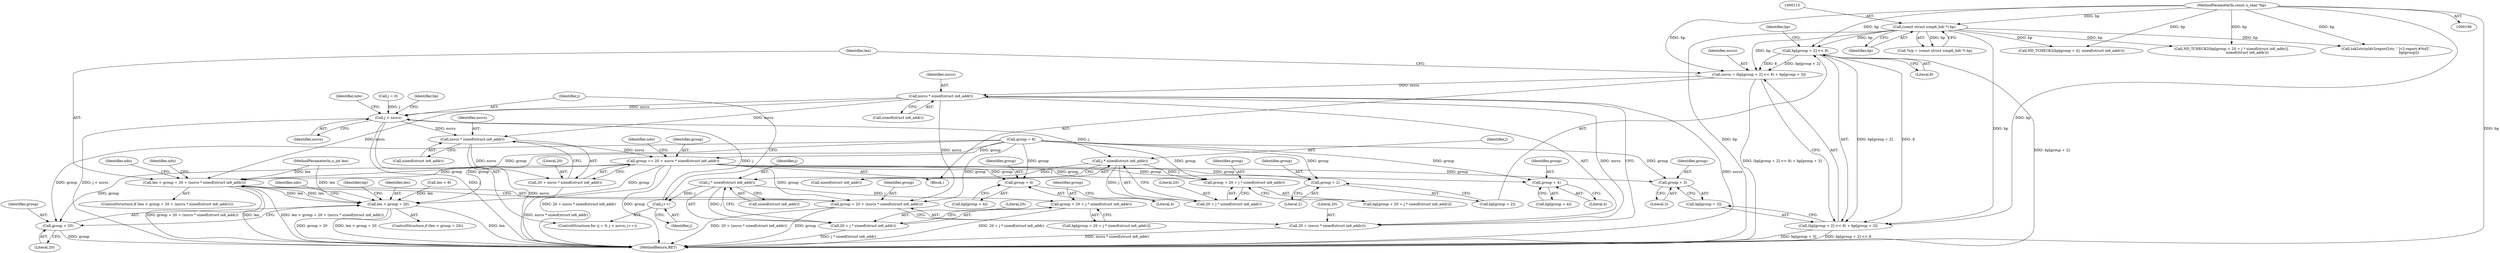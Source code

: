 digraph "0_tcpdump_d7505276842e85bfd067fa21cdb32b8a2dc3c5e4_4@pointer" {
"1000222" [label="(Call,bp[group + 2] << 8)"];
"1000114" [label="(Call,(const struct icmp6_hdr *) bp)"];
"1000108" [label="(MethodParameterIn,const u_char *bp)"];
"1000219" [label="(Call,nsrcs = (bp[group + 2] << 8) + bp[group + 3])"];
"1000241" [label="(Call,nsrcs * sizeof(struct in6_addr))"];
"1000235" [label="(Call,len < group + 20 + (nsrcs * sizeof(struct in6_addr)))"];
"1000176" [label="(Call,len < group + 20)"];
"1000237" [label="(Call,group + 20 + (nsrcs * sizeof(struct in6_addr)))"];
"1000239" [label="(Call,20 + (nsrcs * sizeof(struct in6_addr)))"];
"1000275" [label="(Call,j < nsrcs)"];
"1000288" [label="(Call,j * sizeof(struct in6_addr))"];
"1000284" [label="(Call,group + 20 + j * sizeof(struct in6_addr))"];
"1000286" [label="(Call,20 + j * sizeof(struct in6_addr))"];
"1000308" [label="(Call,j * sizeof(struct in6_addr))"];
"1000278" [label="(Call,j++)"];
"1000304" [label="(Call,group + 20 + j * sizeof(struct in6_addr))"];
"1000306" [label="(Call,20 + j * sizeof(struct in6_addr))"];
"1000320" [label="(Call,nsrcs * sizeof(struct in6_addr))"];
"1000316" [label="(Call,group += 20 + nsrcs * sizeof(struct in6_addr))"];
"1000178" [label="(Call,group + 20)"];
"1000190" [label="(Call,group + 4)"];
"1000205" [label="(Call,group + 4)"];
"1000225" [label="(Call,group + 2)"];
"1000231" [label="(Call,group + 3)"];
"1000318" [label="(Call,20 + nsrcs * sizeof(struct in6_addr))"];
"1000221" [label="(Call,(bp[group + 2] << 8) + bp[group + 3])"];
"1000203" [label="(Call,bp[group + 4])"];
"1000248" [label="(Identifier,ndo)"];
"1000232" [label="(Identifier,group)"];
"1000192" [label="(Literal,4)"];
"1000213" [label="(Call,tok2str(mldv2report2str, \" [v2-report-#%d]\",\n                                         bp[group]))"];
"1000243" [label="(Call,sizeof(struct in6_addr))"];
"1000309" [label="(Identifier,j)"];
"1000282" [label="(Call,bp[group + 20 + j * sizeof(struct in6_addr)])"];
"1000271" [label="(ControlStructure,for (j = 0; j < nsrcs; j++))"];
"1000276" [label="(Identifier,j)"];
"1000114" [label="(Call,(const struct icmp6_hdr *) bp)"];
"1000326" [label="(Identifier,ndo)"];
"1000284" [label="(Call,group + 20 + j * sizeof(struct in6_addr))"];
"1000176" [label="(Call,len < group + 20)"];
"1000223" [label="(Call,bp[group + 2])"];
"1000206" [label="(Identifier,group)"];
"1000108" [label="(MethodParameterIn,const u_char *bp)"];
"1000207" [label="(Literal,4)"];
"1000180" [label="(Literal,20)"];
"1000225" [label="(Call,group + 2)"];
"1000235" [label="(Call,len < group + 20 + (nsrcs * sizeof(struct in6_addr)))"];
"1000277" [label="(Identifier,nsrcs)"];
"1000287" [label="(Literal,20)"];
"1000305" [label="(Identifier,group)"];
"1000237" [label="(Call,group + 20 + (nsrcs * sizeof(struct in6_addr)))"];
"1000221" [label="(Call,(bp[group + 2] << 8) + bp[group + 3])"];
"1000279" [label="(Identifier,j)"];
"1000179" [label="(Identifier,group)"];
"1000230" [label="(Identifier,bp)"];
"1000177" [label="(Identifier,len)"];
"1000310" [label="(Call,sizeof(struct in6_addr))"];
"1000307" [label="(Literal,20)"];
"1000220" [label="(Identifier,nsrcs)"];
"1000289" [label="(Identifier,j)"];
"1000320" [label="(Call,nsrcs * sizeof(struct in6_addr))"];
"1000302" [label="(Call,bp[group + 20 + j * sizeof(struct in6_addr)])"];
"1000226" [label="(Identifier,group)"];
"1000290" [label="(Call,sizeof(struct in6_addr))"];
"1000236" [label="(Identifier,len)"];
"1000286" [label="(Call,20 + j * sizeof(struct in6_addr))"];
"1000109" [label="(MethodParameterIn,u_int len)"];
"1000174" [label="(Block,)"];
"1000239" [label="(Call,20 + (nsrcs * sizeof(struct in6_addr)))"];
"1000191" [label="(Identifier,group)"];
"1000123" [label="(Call,len < 8)"];
"1000219" [label="(Call,nsrcs = (bp[group + 2] << 8) + bp[group + 3])"];
"1000316" [label="(Call,group += 20 + nsrcs * sizeof(struct in6_addr))"];
"1000175" [label="(ControlStructure,if (len < group + 20))"];
"1000116" [label="(Identifier,bp)"];
"1000285" [label="(Identifier,group)"];
"1000229" [label="(Call,bp[group + 3])"];
"1000222" [label="(Call,bp[group + 2] << 8)"];
"1000184" [label="(Identifier,ndo)"];
"1000256" [label="(Identifier,ndo)"];
"1000231" [label="(Call,group + 3)"];
"1000234" [label="(ControlStructure,if (len < group + 20 + (nsrcs * sizeof(struct in6_addr))))"];
"1000306" [label="(Call,20 + j * sizeof(struct in6_addr))"];
"1000317" [label="(Identifier,group)"];
"1000321" [label="(Identifier,nsrcs)"];
"1000238" [label="(Identifier,group)"];
"1000275" [label="(Call,j < nsrcs)"];
"1000283" [label="(Identifier,bp)"];
"1000178" [label="(Call,group + 20)"];
"1000190" [label="(Call,group + 4)"];
"1000205" [label="(Call,group + 4)"];
"1000278" [label="(Call,j++)"];
"1000233" [label="(Literal,3)"];
"1000318" [label="(Call,20 + nsrcs * sizeof(struct in6_addr))"];
"1000319" [label="(Literal,20)"];
"1000314" [label="(Identifier,ndo)"];
"1000240" [label="(Literal,20)"];
"1000162" [label="(Call,group = 8)"];
"1000322" [label="(Call,sizeof(struct in6_addr))"];
"1000242" [label="(Identifier,nsrcs)"];
"1000189" [label="(Identifier,bp)"];
"1000241" [label="(Call,nsrcs * sizeof(struct in6_addr))"];
"1000227" [label="(Literal,2)"];
"1000337" [label="(MethodReturn,RET)"];
"1000112" [label="(Call,*icp = (const struct icmp6_hdr *) bp)"];
"1000228" [label="(Literal,8)"];
"1000288" [label="(Call,j * sizeof(struct in6_addr))"];
"1000308" [label="(Call,j * sizeof(struct in6_addr))"];
"1000304" [label="(Call,group + 20 + j * sizeof(struct in6_addr))"];
"1000188" [label="(Call,bp[group + 4])"];
"1000272" [label="(Call,j = 0)"];
"1000187" [label="(Call,ND_TCHECK2(bp[group + 4], sizeof(struct in6_addr)))"];
"1000281" [label="(Call,ND_TCHECK2(bp[group + 20 + j * sizeof(struct in6_addr)],\n                            sizeof(struct in6_addr)))"];
"1000222" -> "1000221"  [label="AST: "];
"1000222" -> "1000228"  [label="CFG: "];
"1000223" -> "1000222"  [label="AST: "];
"1000228" -> "1000222"  [label="AST: "];
"1000230" -> "1000222"  [label="CFG: "];
"1000222" -> "1000337"  [label="DDG: bp[group + 2]"];
"1000222" -> "1000219"  [label="DDG: bp[group + 2]"];
"1000222" -> "1000219"  [label="DDG: 8"];
"1000222" -> "1000221"  [label="DDG: bp[group + 2]"];
"1000222" -> "1000221"  [label="DDG: 8"];
"1000114" -> "1000222"  [label="DDG: bp"];
"1000108" -> "1000222"  [label="DDG: bp"];
"1000114" -> "1000112"  [label="AST: "];
"1000114" -> "1000116"  [label="CFG: "];
"1000115" -> "1000114"  [label="AST: "];
"1000116" -> "1000114"  [label="AST: "];
"1000112" -> "1000114"  [label="CFG: "];
"1000114" -> "1000337"  [label="DDG: bp"];
"1000114" -> "1000112"  [label="DDG: bp"];
"1000108" -> "1000114"  [label="DDG: bp"];
"1000114" -> "1000187"  [label="DDG: bp"];
"1000114" -> "1000213"  [label="DDG: bp"];
"1000114" -> "1000219"  [label="DDG: bp"];
"1000114" -> "1000221"  [label="DDG: bp"];
"1000114" -> "1000281"  [label="DDG: bp"];
"1000108" -> "1000106"  [label="AST: "];
"1000108" -> "1000337"  [label="DDG: bp"];
"1000108" -> "1000187"  [label="DDG: bp"];
"1000108" -> "1000213"  [label="DDG: bp"];
"1000108" -> "1000219"  [label="DDG: bp"];
"1000108" -> "1000221"  [label="DDG: bp"];
"1000108" -> "1000281"  [label="DDG: bp"];
"1000219" -> "1000174"  [label="AST: "];
"1000219" -> "1000221"  [label="CFG: "];
"1000220" -> "1000219"  [label="AST: "];
"1000221" -> "1000219"  [label="AST: "];
"1000236" -> "1000219"  [label="CFG: "];
"1000219" -> "1000337"  [label="DDG: (bp[group + 2] << 8) + bp[group + 3]"];
"1000219" -> "1000241"  [label="DDG: nsrcs"];
"1000241" -> "1000239"  [label="AST: "];
"1000241" -> "1000243"  [label="CFG: "];
"1000242" -> "1000241"  [label="AST: "];
"1000243" -> "1000241"  [label="AST: "];
"1000239" -> "1000241"  [label="CFG: "];
"1000241" -> "1000337"  [label="DDG: nsrcs"];
"1000241" -> "1000235"  [label="DDG: nsrcs"];
"1000241" -> "1000237"  [label="DDG: nsrcs"];
"1000241" -> "1000239"  [label="DDG: nsrcs"];
"1000241" -> "1000275"  [label="DDG: nsrcs"];
"1000241" -> "1000320"  [label="DDG: nsrcs"];
"1000235" -> "1000234"  [label="AST: "];
"1000235" -> "1000237"  [label="CFG: "];
"1000236" -> "1000235"  [label="AST: "];
"1000237" -> "1000235"  [label="AST: "];
"1000248" -> "1000235"  [label="CFG: "];
"1000256" -> "1000235"  [label="CFG: "];
"1000235" -> "1000337"  [label="DDG: group + 20 + (nsrcs * sizeof(struct in6_addr))"];
"1000235" -> "1000337"  [label="DDG: len"];
"1000235" -> "1000337"  [label="DDG: len < group + 20 + (nsrcs * sizeof(struct in6_addr))"];
"1000235" -> "1000176"  [label="DDG: len"];
"1000176" -> "1000235"  [label="DDG: len"];
"1000109" -> "1000235"  [label="DDG: len"];
"1000162" -> "1000235"  [label="DDG: group"];
"1000316" -> "1000235"  [label="DDG: group"];
"1000176" -> "1000175"  [label="AST: "];
"1000176" -> "1000178"  [label="CFG: "];
"1000177" -> "1000176"  [label="AST: "];
"1000178" -> "1000176"  [label="AST: "];
"1000184" -> "1000176"  [label="CFG: "];
"1000189" -> "1000176"  [label="CFG: "];
"1000176" -> "1000337"  [label="DDG: group + 20"];
"1000176" -> "1000337"  [label="DDG: len < group + 20"];
"1000176" -> "1000337"  [label="DDG: len"];
"1000123" -> "1000176"  [label="DDG: len"];
"1000109" -> "1000176"  [label="DDG: len"];
"1000162" -> "1000176"  [label="DDG: group"];
"1000316" -> "1000176"  [label="DDG: group"];
"1000237" -> "1000239"  [label="CFG: "];
"1000238" -> "1000237"  [label="AST: "];
"1000239" -> "1000237"  [label="AST: "];
"1000237" -> "1000337"  [label="DDG: 20 + (nsrcs * sizeof(struct in6_addr))"];
"1000237" -> "1000337"  [label="DDG: group"];
"1000162" -> "1000237"  [label="DDG: group"];
"1000316" -> "1000237"  [label="DDG: group"];
"1000240" -> "1000239"  [label="AST: "];
"1000239" -> "1000337"  [label="DDG: nsrcs * sizeof(struct in6_addr)"];
"1000275" -> "1000271"  [label="AST: "];
"1000275" -> "1000277"  [label="CFG: "];
"1000276" -> "1000275"  [label="AST: "];
"1000277" -> "1000275"  [label="AST: "];
"1000283" -> "1000275"  [label="CFG: "];
"1000314" -> "1000275"  [label="CFG: "];
"1000275" -> "1000337"  [label="DDG: j < nsrcs"];
"1000275" -> "1000337"  [label="DDG: j"];
"1000272" -> "1000275"  [label="DDG: j"];
"1000278" -> "1000275"  [label="DDG: j"];
"1000275" -> "1000288"  [label="DDG: j"];
"1000275" -> "1000320"  [label="DDG: nsrcs"];
"1000288" -> "1000286"  [label="AST: "];
"1000288" -> "1000290"  [label="CFG: "];
"1000289" -> "1000288"  [label="AST: "];
"1000290" -> "1000288"  [label="AST: "];
"1000286" -> "1000288"  [label="CFG: "];
"1000288" -> "1000284"  [label="DDG: j"];
"1000288" -> "1000286"  [label="DDG: j"];
"1000288" -> "1000308"  [label="DDG: j"];
"1000284" -> "1000282"  [label="AST: "];
"1000284" -> "1000286"  [label="CFG: "];
"1000285" -> "1000284"  [label="AST: "];
"1000286" -> "1000284"  [label="AST: "];
"1000282" -> "1000284"  [label="CFG: "];
"1000162" -> "1000284"  [label="DDG: group"];
"1000316" -> "1000284"  [label="DDG: group"];
"1000287" -> "1000286"  [label="AST: "];
"1000308" -> "1000306"  [label="AST: "];
"1000308" -> "1000310"  [label="CFG: "];
"1000309" -> "1000308"  [label="AST: "];
"1000310" -> "1000308"  [label="AST: "];
"1000306" -> "1000308"  [label="CFG: "];
"1000308" -> "1000278"  [label="DDG: j"];
"1000308" -> "1000304"  [label="DDG: j"];
"1000308" -> "1000306"  [label="DDG: j"];
"1000278" -> "1000271"  [label="AST: "];
"1000278" -> "1000279"  [label="CFG: "];
"1000279" -> "1000278"  [label="AST: "];
"1000276" -> "1000278"  [label="CFG: "];
"1000304" -> "1000302"  [label="AST: "];
"1000304" -> "1000306"  [label="CFG: "];
"1000305" -> "1000304"  [label="AST: "];
"1000306" -> "1000304"  [label="AST: "];
"1000302" -> "1000304"  [label="CFG: "];
"1000304" -> "1000337"  [label="DDG: 20 + j * sizeof(struct in6_addr)"];
"1000307" -> "1000306"  [label="AST: "];
"1000306" -> "1000337"  [label="DDG: j * sizeof(struct in6_addr)"];
"1000320" -> "1000318"  [label="AST: "];
"1000320" -> "1000322"  [label="CFG: "];
"1000321" -> "1000320"  [label="AST: "];
"1000322" -> "1000320"  [label="AST: "];
"1000318" -> "1000320"  [label="CFG: "];
"1000320" -> "1000337"  [label="DDG: nsrcs"];
"1000320" -> "1000316"  [label="DDG: nsrcs"];
"1000320" -> "1000318"  [label="DDG: nsrcs"];
"1000316" -> "1000174"  [label="AST: "];
"1000316" -> "1000318"  [label="CFG: "];
"1000317" -> "1000316"  [label="AST: "];
"1000318" -> "1000316"  [label="AST: "];
"1000326" -> "1000316"  [label="CFG: "];
"1000316" -> "1000337"  [label="DDG: 20 + nsrcs * sizeof(struct in6_addr)"];
"1000316" -> "1000337"  [label="DDG: group"];
"1000316" -> "1000178"  [label="DDG: group"];
"1000316" -> "1000190"  [label="DDG: group"];
"1000316" -> "1000205"  [label="DDG: group"];
"1000316" -> "1000225"  [label="DDG: group"];
"1000316" -> "1000231"  [label="DDG: group"];
"1000162" -> "1000316"  [label="DDG: group"];
"1000178" -> "1000180"  [label="CFG: "];
"1000179" -> "1000178"  [label="AST: "];
"1000180" -> "1000178"  [label="AST: "];
"1000178" -> "1000337"  [label="DDG: group"];
"1000162" -> "1000178"  [label="DDG: group"];
"1000190" -> "1000188"  [label="AST: "];
"1000190" -> "1000192"  [label="CFG: "];
"1000191" -> "1000190"  [label="AST: "];
"1000192" -> "1000190"  [label="AST: "];
"1000188" -> "1000190"  [label="CFG: "];
"1000162" -> "1000190"  [label="DDG: group"];
"1000205" -> "1000203"  [label="AST: "];
"1000205" -> "1000207"  [label="CFG: "];
"1000206" -> "1000205"  [label="AST: "];
"1000207" -> "1000205"  [label="AST: "];
"1000203" -> "1000205"  [label="CFG: "];
"1000162" -> "1000205"  [label="DDG: group"];
"1000225" -> "1000223"  [label="AST: "];
"1000225" -> "1000227"  [label="CFG: "];
"1000226" -> "1000225"  [label="AST: "];
"1000227" -> "1000225"  [label="AST: "];
"1000223" -> "1000225"  [label="CFG: "];
"1000162" -> "1000225"  [label="DDG: group"];
"1000231" -> "1000229"  [label="AST: "];
"1000231" -> "1000233"  [label="CFG: "];
"1000232" -> "1000231"  [label="AST: "];
"1000233" -> "1000231"  [label="AST: "];
"1000229" -> "1000231"  [label="CFG: "];
"1000162" -> "1000231"  [label="DDG: group"];
"1000319" -> "1000318"  [label="AST: "];
"1000318" -> "1000337"  [label="DDG: nsrcs * sizeof(struct in6_addr)"];
"1000221" -> "1000229"  [label="CFG: "];
"1000229" -> "1000221"  [label="AST: "];
"1000221" -> "1000337"  [label="DDG: bp[group + 3]"];
"1000221" -> "1000337"  [label="DDG: bp[group + 2] << 8"];
}
